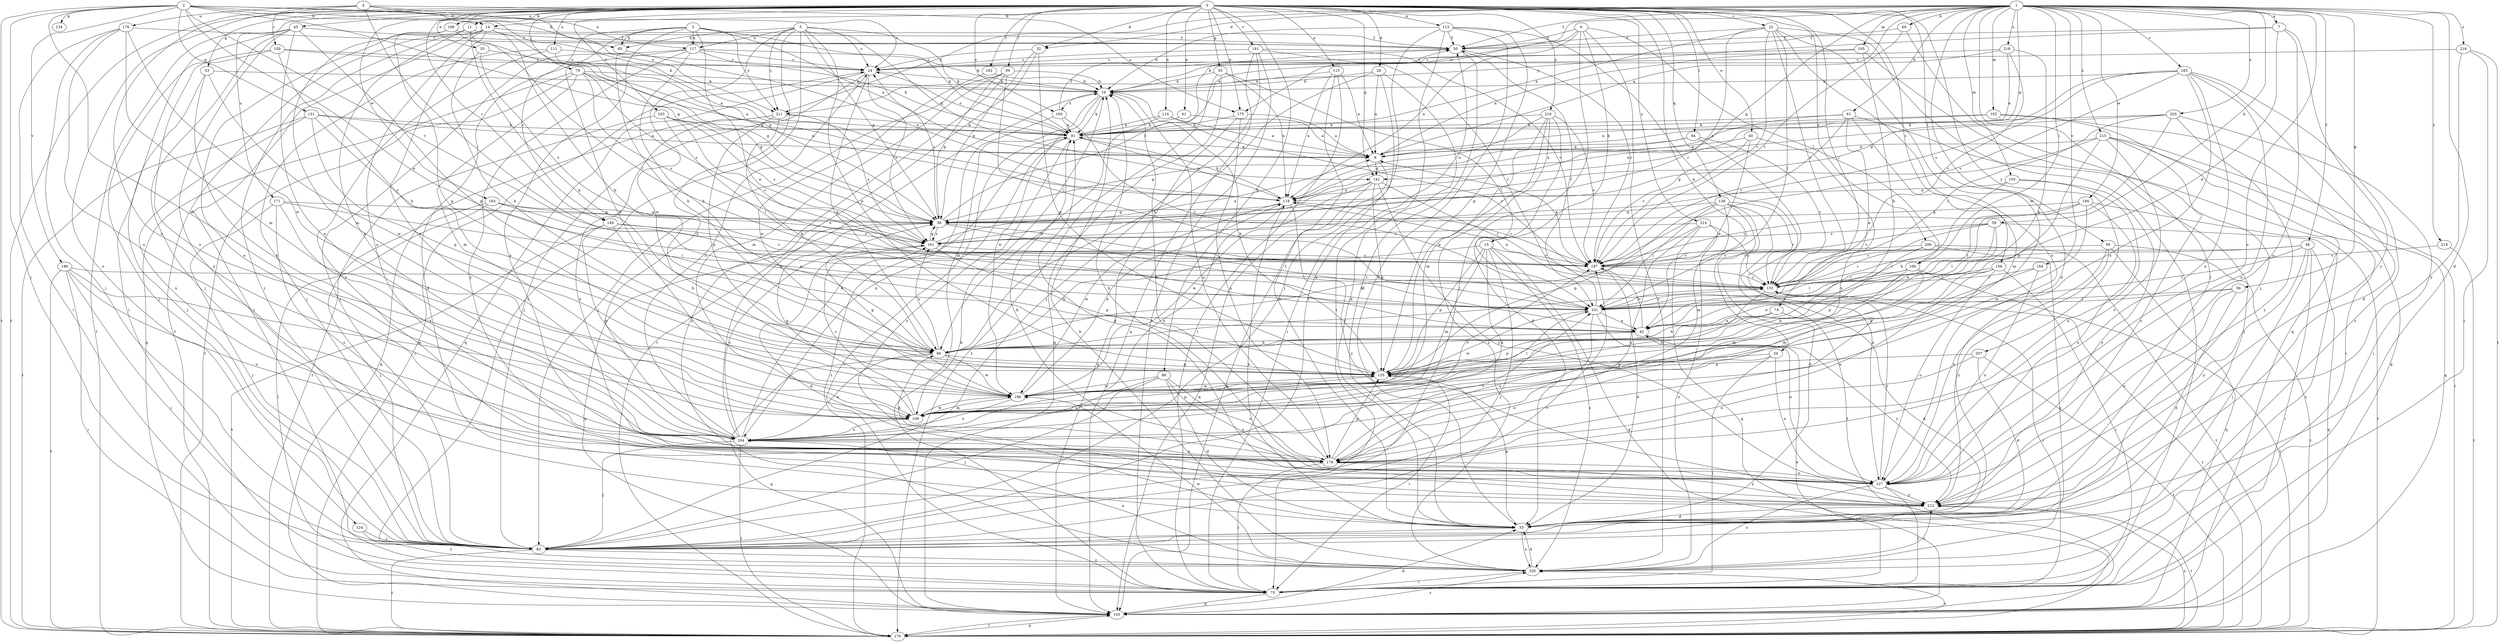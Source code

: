 strict digraph  {
0;
1;
2;
3;
4;
5;
6;
7;
8;
11;
14;
15;
16;
22;
24;
28;
32;
33;
34;
35;
40;
41;
42;
45;
48;
50;
53;
55;
56;
58;
59;
60;
61;
65;
66;
74;
75;
79;
83;
89;
91;
94;
95;
99;
100;
101;
102;
103;
105;
109;
111;
113;
114;
115;
117;
118;
124;
127;
131;
134;
135;
138;
141;
143;
149;
150;
152;
156;
160;
161;
163;
170;
171;
175;
176;
178;
181;
182;
183;
184;
186;
187;
193;
194;
196;
198;
203;
204;
206;
207;
210;
211;
212;
214;
215;
216;
218;
219;
220;
0 -> 11  [label=b];
0 -> 22  [label=c];
0 -> 28  [label=d];
0 -> 32  [label=d];
0 -> 34  [label=e];
0 -> 35  [label=e];
0 -> 40  [label=e];
0 -> 41  [label=e];
0 -> 45  [label=f];
0 -> 53  [label=g];
0 -> 55  [label=g];
0 -> 74  [label=i];
0 -> 79  [label=j];
0 -> 89  [label=k];
0 -> 94  [label=l];
0 -> 95  [label=l];
0 -> 99  [label=l];
0 -> 111  [label=n];
0 -> 113  [label=n];
0 -> 114  [label=n];
0 -> 115  [label=n];
0 -> 124  [label=o];
0 -> 138  [label=q];
0 -> 141  [label=q];
0 -> 149  [label=r];
0 -> 156  [label=s];
0 -> 160  [label=s];
0 -> 163  [label=t];
0 -> 170  [label=t];
0 -> 171  [label=u];
0 -> 175  [label=u];
0 -> 181  [label=v];
0 -> 182  [label=v];
0 -> 193  [label=w];
0 -> 198  [label=x];
0 -> 206  [label=y];
0 -> 207  [label=y];
0 -> 210  [label=y];
0 -> 214  [label=z];
1 -> 7  [label=a];
1 -> 8  [label=a];
1 -> 14  [label=b];
1 -> 32  [label=d];
1 -> 33  [label=d];
1 -> 48  [label=f];
1 -> 50  [label=f];
1 -> 56  [label=g];
1 -> 58  [label=g];
1 -> 59  [label=h];
1 -> 60  [label=h];
1 -> 61  [label=h];
1 -> 83  [label=j];
1 -> 100  [label=l];
1 -> 102  [label=m];
1 -> 103  [label=m];
1 -> 105  [label=m];
1 -> 127  [label=o];
1 -> 141  [label=q];
1 -> 175  [label=u];
1 -> 183  [label=v];
1 -> 184  [label=v];
1 -> 194  [label=w];
1 -> 196  [label=w];
1 -> 203  [label=x];
1 -> 211  [label=y];
1 -> 215  [label=z];
1 -> 216  [label=z];
1 -> 218  [label=z];
1 -> 219  [label=z];
2 -> 14  [label=b];
2 -> 42  [label=e];
2 -> 58  [label=g];
2 -> 65  [label=h];
2 -> 83  [label=j];
2 -> 91  [label=k];
2 -> 109  [label=m];
2 -> 117  [label=n];
2 -> 131  [label=p];
2 -> 134  [label=p];
2 -> 170  [label=t];
2 -> 186  [label=v];
2 -> 187  [label=v];
3 -> 8  [label=a];
3 -> 42  [label=e];
3 -> 65  [label=h];
3 -> 91  [label=k];
3 -> 117  [label=n];
3 -> 127  [label=o];
3 -> 149  [label=r];
3 -> 196  [label=w];
3 -> 211  [label=y];
4 -> 24  [label=c];
4 -> 150  [label=r];
4 -> 152  [label=r];
4 -> 175  [label=u];
4 -> 176  [label=u];
4 -> 178  [label=u];
4 -> 211  [label=y];
5 -> 24  [label=c];
5 -> 58  [label=g];
5 -> 65  [label=h];
5 -> 91  [label=k];
5 -> 117  [label=n];
5 -> 135  [label=p];
5 -> 141  [label=q];
5 -> 196  [label=w];
5 -> 204  [label=x];
5 -> 211  [label=y];
5 -> 220  [label=z];
6 -> 15  [label=b];
6 -> 50  [label=f];
6 -> 83  [label=j];
6 -> 91  [label=k];
6 -> 100  [label=l];
6 -> 118  [label=n];
6 -> 220  [label=z];
7 -> 42  [label=e];
7 -> 50  [label=f];
7 -> 127  [label=o];
7 -> 211  [label=y];
7 -> 212  [label=y];
8 -> 141  [label=q];
8 -> 143  [label=q];
11 -> 50  [label=f];
11 -> 66  [label=h];
11 -> 101  [label=l];
11 -> 127  [label=o];
11 -> 204  [label=x];
14 -> 50  [label=f];
14 -> 66  [label=h];
14 -> 75  [label=i];
14 -> 83  [label=j];
14 -> 118  [label=n];
14 -> 170  [label=t];
14 -> 178  [label=u];
14 -> 204  [label=x];
15 -> 66  [label=h];
15 -> 83  [label=j];
15 -> 109  [label=m];
15 -> 135  [label=p];
15 -> 143  [label=q];
15 -> 187  [label=v];
15 -> 204  [label=x];
15 -> 220  [label=z];
16 -> 91  [label=k];
16 -> 109  [label=m];
16 -> 160  [label=s];
16 -> 178  [label=u];
16 -> 196  [label=w];
22 -> 33  [label=d];
22 -> 50  [label=f];
22 -> 75  [label=i];
22 -> 91  [label=k];
22 -> 101  [label=l];
22 -> 127  [label=o];
22 -> 152  [label=r];
22 -> 161  [label=s];
22 -> 187  [label=v];
24 -> 16  [label=b];
24 -> 66  [label=h];
24 -> 83  [label=j];
24 -> 143  [label=q];
24 -> 161  [label=s];
28 -> 8  [label=a];
28 -> 16  [label=b];
28 -> 33  [label=d];
28 -> 66  [label=h];
28 -> 75  [label=i];
32 -> 24  [label=c];
32 -> 58  [label=g];
32 -> 135  [label=p];
32 -> 170  [label=t];
33 -> 83  [label=j];
33 -> 118  [label=n];
33 -> 135  [label=p];
33 -> 220  [label=z];
34 -> 75  [label=i];
34 -> 127  [label=o];
34 -> 135  [label=p];
34 -> 178  [label=u];
35 -> 24  [label=c];
35 -> 66  [label=h];
35 -> 187  [label=v];
40 -> 8  [label=a];
40 -> 42  [label=e];
40 -> 187  [label=v];
40 -> 204  [label=x];
41 -> 8  [label=a];
41 -> 91  [label=k];
42 -> 66  [label=h];
42 -> 135  [label=p];
42 -> 187  [label=v];
42 -> 212  [label=y];
45 -> 50  [label=f];
45 -> 75  [label=i];
45 -> 83  [label=j];
45 -> 135  [label=p];
45 -> 170  [label=t];
45 -> 204  [label=x];
45 -> 212  [label=y];
48 -> 75  [label=i];
48 -> 83  [label=j];
48 -> 101  [label=l];
48 -> 143  [label=q];
48 -> 152  [label=r];
48 -> 187  [label=v];
48 -> 212  [label=y];
50 -> 24  [label=c];
50 -> 33  [label=d];
50 -> 187  [label=v];
53 -> 16  [label=b];
53 -> 83  [label=j];
53 -> 196  [label=w];
53 -> 204  [label=x];
55 -> 16  [label=b];
55 -> 101  [label=l];
55 -> 118  [label=n];
55 -> 143  [label=q];
55 -> 170  [label=t];
56 -> 33  [label=d];
56 -> 42  [label=e];
56 -> 101  [label=l];
56 -> 127  [label=o];
58 -> 24  [label=c];
58 -> 42  [label=e];
58 -> 50  [label=f];
58 -> 101  [label=l];
58 -> 143  [label=q];
58 -> 161  [label=s];
59 -> 42  [label=e];
59 -> 101  [label=l];
59 -> 152  [label=r];
59 -> 161  [label=s];
59 -> 187  [label=v];
59 -> 220  [label=z];
60 -> 50  [label=f];
60 -> 83  [label=j];
60 -> 187  [label=v];
61 -> 42  [label=e];
61 -> 83  [label=j];
61 -> 91  [label=k];
61 -> 109  [label=m];
61 -> 118  [label=n];
61 -> 187  [label=v];
65 -> 66  [label=h];
65 -> 118  [label=n];
66 -> 135  [label=p];
66 -> 143  [label=q];
66 -> 152  [label=r];
66 -> 161  [label=s];
66 -> 196  [label=w];
66 -> 204  [label=x];
74 -> 33  [label=d];
74 -> 42  [label=e];
74 -> 66  [label=h];
75 -> 16  [label=b];
75 -> 42  [label=e];
75 -> 143  [label=q];
75 -> 152  [label=r];
79 -> 16  [label=b];
79 -> 58  [label=g];
79 -> 109  [label=m];
79 -> 118  [label=n];
79 -> 143  [label=q];
79 -> 161  [label=s];
79 -> 170  [label=t];
79 -> 187  [label=v];
83 -> 50  [label=f];
83 -> 170  [label=t];
83 -> 187  [label=v];
83 -> 220  [label=z];
89 -> 33  [label=d];
89 -> 83  [label=j];
89 -> 127  [label=o];
89 -> 178  [label=u];
89 -> 196  [label=w];
89 -> 204  [label=x];
91 -> 8  [label=a];
91 -> 24  [label=c];
91 -> 75  [label=i];
91 -> 118  [label=n];
91 -> 204  [label=x];
91 -> 212  [label=y];
94 -> 8  [label=a];
94 -> 58  [label=g];
94 -> 152  [label=r];
94 -> 178  [label=u];
95 -> 127  [label=o];
95 -> 143  [label=q];
95 -> 170  [label=t];
95 -> 187  [label=v];
95 -> 212  [label=y];
99 -> 16  [label=b];
99 -> 58  [label=g];
99 -> 83  [label=j];
99 -> 101  [label=l];
99 -> 109  [label=m];
99 -> 220  [label=z];
100 -> 101  [label=l];
100 -> 109  [label=m];
100 -> 135  [label=p];
100 -> 152  [label=r];
100 -> 170  [label=t];
101 -> 42  [label=e];
101 -> 50  [label=f];
101 -> 127  [label=o];
101 -> 178  [label=u];
101 -> 196  [label=w];
102 -> 8  [label=a];
102 -> 75  [label=i];
102 -> 91  [label=k];
102 -> 143  [label=q];
103 -> 66  [label=h];
103 -> 118  [label=n];
103 -> 178  [label=u];
103 -> 212  [label=y];
105 -> 8  [label=a];
105 -> 24  [label=c];
105 -> 66  [label=h];
105 -> 143  [label=q];
109 -> 58  [label=g];
109 -> 135  [label=p];
109 -> 161  [label=s];
109 -> 187  [label=v];
109 -> 196  [label=w];
109 -> 204  [label=x];
111 -> 8  [label=a];
111 -> 24  [label=c];
111 -> 83  [label=j];
111 -> 212  [label=y];
113 -> 16  [label=b];
113 -> 33  [label=d];
113 -> 50  [label=f];
113 -> 75  [label=i];
113 -> 83  [label=j];
113 -> 135  [label=p];
113 -> 152  [label=r];
114 -> 8  [label=a];
114 -> 66  [label=h];
114 -> 91  [label=k];
114 -> 152  [label=r];
115 -> 8  [label=a];
115 -> 16  [label=b];
115 -> 33  [label=d];
115 -> 75  [label=i];
115 -> 118  [label=n];
117 -> 16  [label=b];
117 -> 24  [label=c];
117 -> 33  [label=d];
117 -> 66  [label=h];
117 -> 83  [label=j];
117 -> 91  [label=k];
117 -> 212  [label=y];
118 -> 58  [label=g];
118 -> 91  [label=k];
118 -> 187  [label=v];
118 -> 196  [label=w];
118 -> 204  [label=x];
118 -> 212  [label=y];
124 -> 83  [label=j];
124 -> 220  [label=z];
127 -> 16  [label=b];
127 -> 75  [label=i];
127 -> 91  [label=k];
127 -> 152  [label=r];
127 -> 212  [label=y];
127 -> 220  [label=z];
131 -> 8  [label=a];
131 -> 91  [label=k];
131 -> 135  [label=p];
131 -> 170  [label=t];
131 -> 178  [label=u];
131 -> 187  [label=v];
135 -> 16  [label=b];
135 -> 75  [label=i];
135 -> 196  [label=w];
138 -> 33  [label=d];
138 -> 58  [label=g];
138 -> 101  [label=l];
138 -> 109  [label=m];
138 -> 127  [label=o];
138 -> 135  [label=p];
138 -> 152  [label=r];
138 -> 170  [label=t];
141 -> 118  [label=n];
141 -> 135  [label=p];
141 -> 143  [label=q];
141 -> 152  [label=r];
141 -> 196  [label=w];
141 -> 212  [label=y];
143 -> 33  [label=d];
143 -> 170  [label=t];
143 -> 220  [label=z];
149 -> 66  [label=h];
149 -> 109  [label=m];
149 -> 161  [label=s];
149 -> 170  [label=t];
149 -> 187  [label=v];
150 -> 24  [label=c];
150 -> 58  [label=g];
150 -> 66  [label=h];
150 -> 83  [label=j];
150 -> 204  [label=x];
152 -> 101  [label=l];
152 -> 118  [label=n];
152 -> 170  [label=t];
152 -> 196  [label=w];
156 -> 75  [label=i];
156 -> 109  [label=m];
156 -> 127  [label=o];
156 -> 152  [label=r];
156 -> 178  [label=u];
160 -> 50  [label=f];
160 -> 91  [label=k];
160 -> 101  [label=l];
160 -> 170  [label=t];
161 -> 8  [label=a];
161 -> 33  [label=d];
161 -> 58  [label=g];
161 -> 135  [label=p];
161 -> 187  [label=v];
163 -> 91  [label=k];
163 -> 101  [label=l];
163 -> 161  [label=s];
163 -> 170  [label=t];
163 -> 187  [label=v];
170 -> 24  [label=c];
170 -> 143  [label=q];
170 -> 212  [label=y];
170 -> 220  [label=z];
171 -> 58  [label=g];
171 -> 83  [label=j];
171 -> 101  [label=l];
171 -> 127  [label=o];
171 -> 204  [label=x];
175 -> 8  [label=a];
175 -> 91  [label=k];
175 -> 143  [label=q];
175 -> 178  [label=u];
176 -> 50  [label=f];
176 -> 75  [label=i];
176 -> 83  [label=j];
176 -> 109  [label=m];
176 -> 178  [label=u];
176 -> 196  [label=w];
178 -> 16  [label=b];
178 -> 66  [label=h];
178 -> 75  [label=i];
178 -> 101  [label=l];
178 -> 127  [label=o];
178 -> 135  [label=p];
178 -> 212  [label=y];
181 -> 24  [label=c];
181 -> 75  [label=i];
181 -> 83  [label=j];
181 -> 101  [label=l];
181 -> 143  [label=q];
181 -> 187  [label=v];
182 -> 16  [label=b];
182 -> 196  [label=w];
183 -> 16  [label=b];
183 -> 33  [label=d];
183 -> 58  [label=g];
183 -> 127  [label=o];
183 -> 161  [label=s];
183 -> 178  [label=u];
183 -> 187  [label=v];
183 -> 204  [label=x];
183 -> 220  [label=z];
184 -> 127  [label=o];
184 -> 135  [label=p];
184 -> 152  [label=r];
186 -> 75  [label=i];
186 -> 83  [label=j];
186 -> 109  [label=m];
186 -> 152  [label=r];
186 -> 170  [label=t];
186 -> 178  [label=u];
187 -> 8  [label=a];
187 -> 33  [label=d];
187 -> 152  [label=r];
193 -> 42  [label=e];
193 -> 58  [label=g];
193 -> 75  [label=i];
193 -> 83  [label=j];
193 -> 161  [label=s];
194 -> 58  [label=g];
194 -> 101  [label=l];
194 -> 127  [label=o];
194 -> 170  [label=t];
194 -> 187  [label=v];
194 -> 196  [label=w];
196 -> 58  [label=g];
196 -> 101  [label=l];
196 -> 109  [label=m];
196 -> 118  [label=n];
196 -> 204  [label=x];
198 -> 50  [label=f];
198 -> 58  [label=g];
198 -> 109  [label=m];
198 -> 135  [label=p];
203 -> 75  [label=i];
203 -> 91  [label=k];
203 -> 101  [label=l];
203 -> 118  [label=n];
203 -> 152  [label=r];
203 -> 212  [label=y];
204 -> 16  [label=b];
204 -> 24  [label=c];
204 -> 83  [label=j];
204 -> 91  [label=k];
204 -> 161  [label=s];
204 -> 170  [label=t];
204 -> 178  [label=u];
206 -> 135  [label=p];
206 -> 152  [label=r];
206 -> 170  [label=t];
206 -> 187  [label=v];
206 -> 220  [label=z];
207 -> 33  [label=d];
207 -> 135  [label=p];
207 -> 170  [label=t];
207 -> 178  [label=u];
210 -> 33  [label=d];
210 -> 91  [label=k];
210 -> 109  [label=m];
210 -> 118  [label=n];
210 -> 135  [label=p];
210 -> 187  [label=v];
210 -> 220  [label=z];
211 -> 66  [label=h];
211 -> 91  [label=k];
211 -> 127  [label=o];
211 -> 135  [label=p];
211 -> 143  [label=q];
211 -> 161  [label=s];
212 -> 33  [label=d];
212 -> 91  [label=k];
212 -> 170  [label=t];
214 -> 66  [label=h];
214 -> 143  [label=q];
214 -> 152  [label=r];
214 -> 161  [label=s];
214 -> 178  [label=u];
214 -> 220  [label=z];
215 -> 8  [label=a];
215 -> 58  [label=g];
215 -> 127  [label=o];
215 -> 135  [label=p];
215 -> 143  [label=q];
215 -> 170  [label=t];
215 -> 212  [label=y];
216 -> 24  [label=c];
216 -> 75  [label=i];
216 -> 170  [label=t];
216 -> 212  [label=y];
218 -> 8  [label=a];
218 -> 16  [label=b];
218 -> 24  [label=c];
218 -> 135  [label=p];
218 -> 152  [label=r];
219 -> 170  [label=t];
219 -> 187  [label=v];
220 -> 16  [label=b];
220 -> 33  [label=d];
220 -> 75  [label=i];
220 -> 196  [label=w];
220 -> 204  [label=x];
220 -> 212  [label=y];
}

